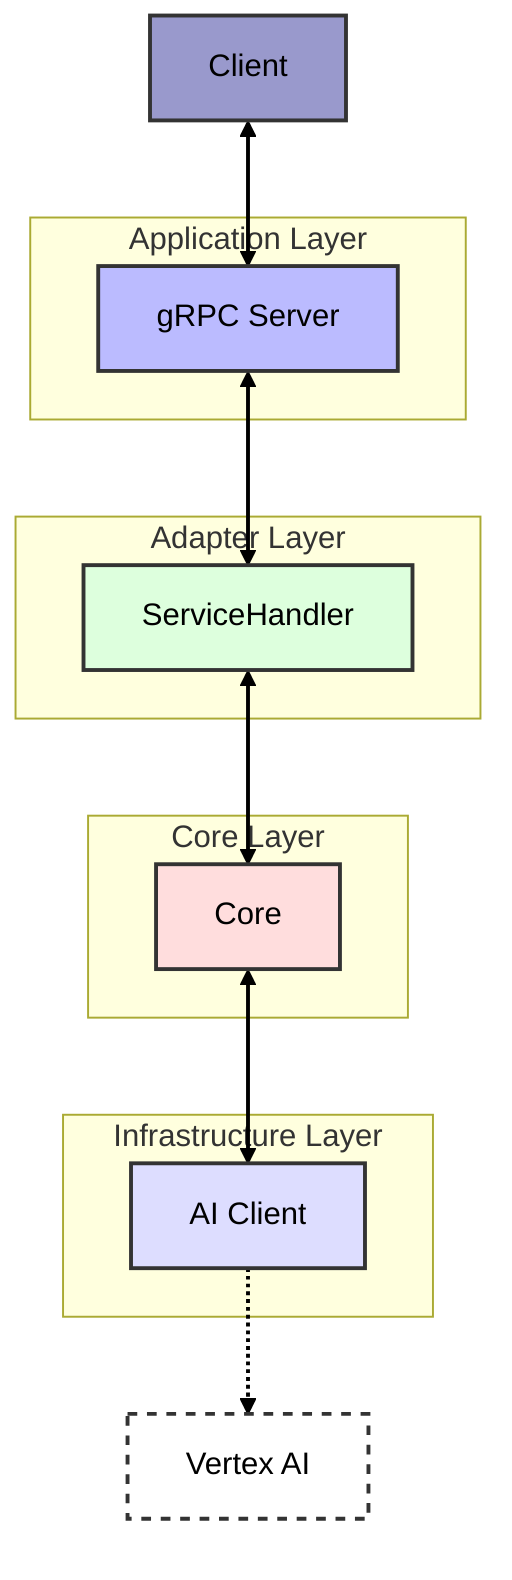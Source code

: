 graph TD
    A[Client] <--> B[gRPC Server]
    B <--> C[ServiceHandler]
    C <--> D[Core]
    D <--> E[AI Client]
    E -.-> F[Vertex AI]

    subgraph "Application Layer"
        B
    end

    subgraph "Adapter Layer"
        C
    end

    subgraph "Core Layer"
        D
    end

    subgraph "Infrastructure Layer"
        E
    end

    classDef default fill:#99c,stroke:#333,stroke-width:2px;
    classDef appLayer fill:#bbf,stroke:#333,stroke-width:2px;
    classDef adapterLayer fill:#dfd,stroke:#333,stroke-width:2px;
    classDef coreLayer fill:#fdd,stroke:#333,stroke-width:2px;
    classDef infraLayer fill:#ddf,stroke:#333,stroke-width:2px;
    classDef external fill:#fff,stroke:#333,stroke-width:2px,stroke-dasharray: 5 5;

    class A default;
    class B appLayer;
    class C adapterLayer;
    class D coreLayer;
    class E infraLayer;
    class F external;

    linkStyle default stroke-width:2px,fill:none,stroke:black;

    style A color:#000;
    style B color:#000;
    style C color:#000;
    style D color:#000;
    style E color:#000;
    style F color:#000;